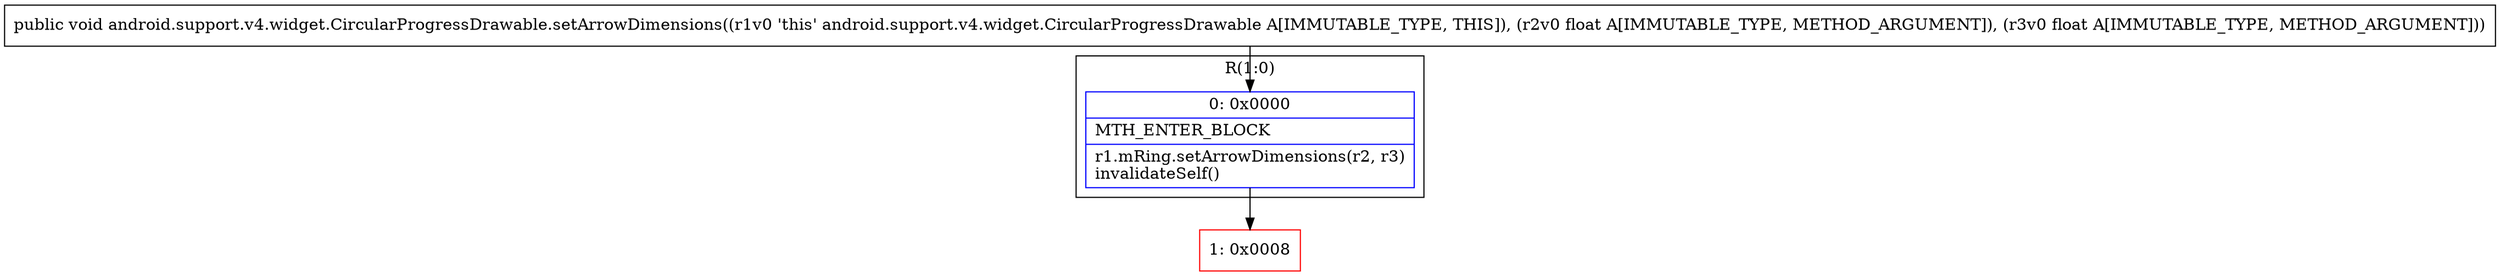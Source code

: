 digraph "CFG forandroid.support.v4.widget.CircularProgressDrawable.setArrowDimensions(FF)V" {
subgraph cluster_Region_934651495 {
label = "R(1:0)";
node [shape=record,color=blue];
Node_0 [shape=record,label="{0\:\ 0x0000|MTH_ENTER_BLOCK\l|r1.mRing.setArrowDimensions(r2, r3)\linvalidateSelf()\l}"];
}
Node_1 [shape=record,color=red,label="{1\:\ 0x0008}"];
MethodNode[shape=record,label="{public void android.support.v4.widget.CircularProgressDrawable.setArrowDimensions((r1v0 'this' android.support.v4.widget.CircularProgressDrawable A[IMMUTABLE_TYPE, THIS]), (r2v0 float A[IMMUTABLE_TYPE, METHOD_ARGUMENT]), (r3v0 float A[IMMUTABLE_TYPE, METHOD_ARGUMENT])) }"];
MethodNode -> Node_0;
Node_0 -> Node_1;
}

